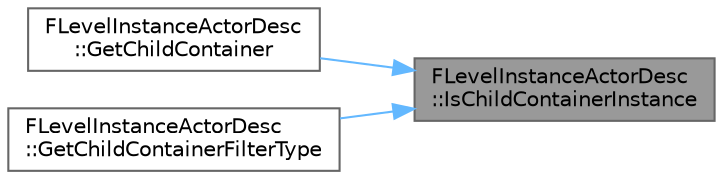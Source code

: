 digraph "FLevelInstanceActorDesc::IsChildContainerInstance"
{
 // INTERACTIVE_SVG=YES
 // LATEX_PDF_SIZE
  bgcolor="transparent";
  edge [fontname=Helvetica,fontsize=10,labelfontname=Helvetica,labelfontsize=10];
  node [fontname=Helvetica,fontsize=10,shape=box,height=0.2,width=0.4];
  rankdir="RL";
  Node1 [id="Node000001",label="FLevelInstanceActorDesc\l::IsChildContainerInstance",height=0.2,width=0.4,color="gray40", fillcolor="grey60", style="filled", fontcolor="black",tooltip=" "];
  Node1 -> Node2 [id="edge1_Node000001_Node000002",dir="back",color="steelblue1",style="solid",tooltip=" "];
  Node2 [id="Node000002",label="FLevelInstanceActorDesc\l::GetChildContainer",height=0.2,width=0.4,color="grey40", fillcolor="white", style="filled",URL="$d9/d65/classFLevelInstanceActorDesc.html#af39cc560e0425024f8f5c77ef7d343fd",tooltip=" "];
  Node1 -> Node3 [id="edge2_Node000001_Node000003",dir="back",color="steelblue1",style="solid",tooltip=" "];
  Node3 [id="Node000003",label="FLevelInstanceActorDesc\l::GetChildContainerFilterType",height=0.2,width=0.4,color="grey40", fillcolor="white", style="filled",URL="$d9/d65/classFLevelInstanceActorDesc.html#a31cd217184159560a2b008d027861100",tooltip=" "];
}
